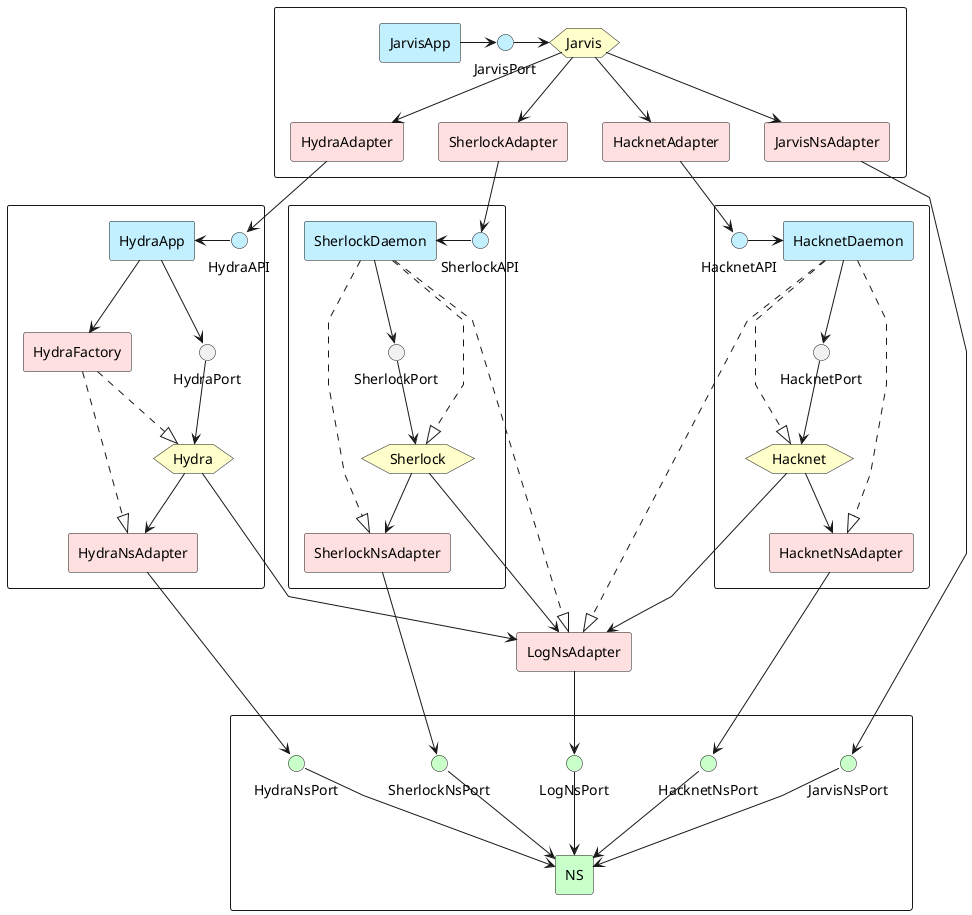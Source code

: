 @startuml
skinparam componentStyle rectangle
skinparam linetype polyline

rectangle {
    hexagon Jarvis #Business

    component JarvisApp #Application
    interface JarvisPort #Application

    component HydraAdapter #Implementation
    component SherlockAdapter #Implementation
    component HacknetAdapter #Implementation
    component JarvisNsAdapter #Implementation
}

rectangle {
    component HydraApp #Application
    interface HydraAPI #Application

    hexagon Hydra #Business
    interface HydraPort

    component HydraNsAdapter #Implementation

    component HydraFactory #Implementation
}

rectangle {
    component SherlockDaemon #Application
    interface SherlockAPI #Application

    hexagon Sherlock #Business
    interface SherlockPort

    component SherlockNsAdapter #Implementation
}

rectangle {
    component HacknetDaemon #Application
    interface HacknetAPI #Application

    hexagon Hacknet #Business
    interface HacknetPort

    component HacknetNsAdapter #Implementation
}

component LogNsAdapter #Implementation

rectangle {
    interface JarvisNsPort #Technology
    interface HacknetNsPort #Technology
    interface SherlockNsPort #Technology
    interface HydraNsPort #Technology
    interface LogNsPort #Technology

    component NS #Technology
}

'Jarvis
    ' Application
    JarvisApp -r-> JarvisPort

    'Adapters
    JarvisPort -r-> Jarvis
    Jarvis --> HydraAdapter
    Jarvis --> HacknetAdapter
    Jarvis --> SherlockAdapter
    Jarvis --> JarvisNsAdapter

' Hydra
    HydraAPI -l-> HydraApp
    HydraApp --> HydraFactory
    HydraApp --> HydraPort
    HydraPort --> Hydra
    Hydra --> HydraNsAdapter
    Hydra ---> LogNsAdapter
    HydraFactory ..|> HydraNsAdapter
    HydraFactory ..|> Hydra

' Sherlock
    SherlockAPI -l-> SherlockDaemon
    SherlockDaemon --> SherlockPort
    SherlockPort --> Sherlock
    Sherlock --> SherlockNsAdapter
    Sherlock ---> LogNsAdapter
    SherlockDaemon ..|> SherlockNsAdapter
    SherlockDaemon ..|> LogNsAdapter
    SherlockDaemon ..|> Sherlock

' Hacknet
    HacknetAPI -r-> HacknetDaemon
    HacknetDaemon --> HacknetPort
    HacknetPort --> Hacknet
    Hacknet --> HacknetNsAdapter
    Hacknet ---> LogNsAdapter
    HacknetDaemon ..|> HacknetNsAdapter
    HacknetDaemon ..|> LogNsAdapter
    HacknetDaemon ..|> Hacknet

' NS
    LogNsAdapter --> LogNsPort
    JarvisNsPort --> NS
    SherlockNsPort --> NS
    HacknetNsPort --> NS
    HydraNsPort --> NS
    LogNsPort --> NS

' Integration
    ' Jarvis to modules
    HacknetAdapter --> HacknetAPI
    SherlockAdapter --> SherlockAPI
    HydraAdapter --> HydraAPI

    ' Modules to NS
    SherlockNsAdapter --> SherlockNsPort
    HydraNsAdapter --> HydraNsPort
    HacknetNsAdapter --> HacknetNsPort
    JarvisNsAdapter --> JarvisNsPort

@enduml